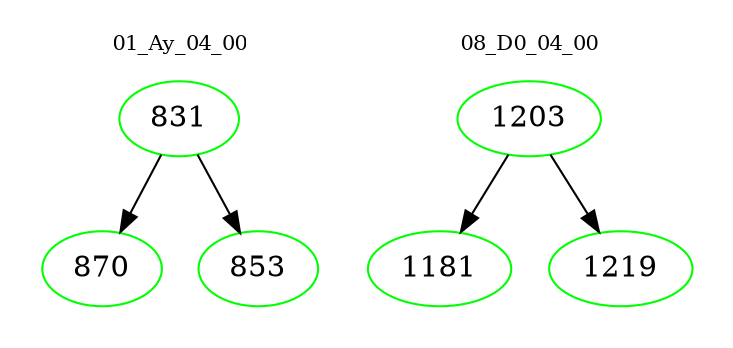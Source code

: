 digraph{
subgraph cluster_0 {
color = white
label = "01_Ay_04_00";
fontsize=10;
T0_831 [label="831", color="green"]
T0_831 -> T0_870 [color="black"]
T0_870 [label="870", color="green"]
T0_831 -> T0_853 [color="black"]
T0_853 [label="853", color="green"]
}
subgraph cluster_1 {
color = white
label = "08_D0_04_00";
fontsize=10;
T1_1203 [label="1203", color="green"]
T1_1203 -> T1_1181 [color="black"]
T1_1181 [label="1181", color="green"]
T1_1203 -> T1_1219 [color="black"]
T1_1219 [label="1219", color="green"]
}
}
